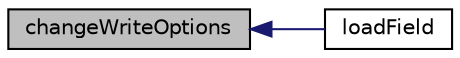 digraph "changeWriteOptions"
{
  bgcolor="transparent";
  edge [fontname="Helvetica",fontsize="10",labelfontname="Helvetica",labelfontsize="10"];
  node [fontname="Helvetica",fontsize="10",shape=record];
  rankdir="LR";
  Node1 [label="changeWriteOptions",height=0.2,width=0.4,color="black", fillcolor="grey75", style="filled", fontcolor="black"];
  Node1 -> Node2 [dir="back",color="midnightblue",fontsize="10",style="solid",fontname="Helvetica"];
  Node2 [label="loadField",height=0.2,width=0.4,color="black",URL="$a01812.html#a5d1ff979405147c66df4fe357791ef94",tooltip="Load objects in the objectNames. "];
}
